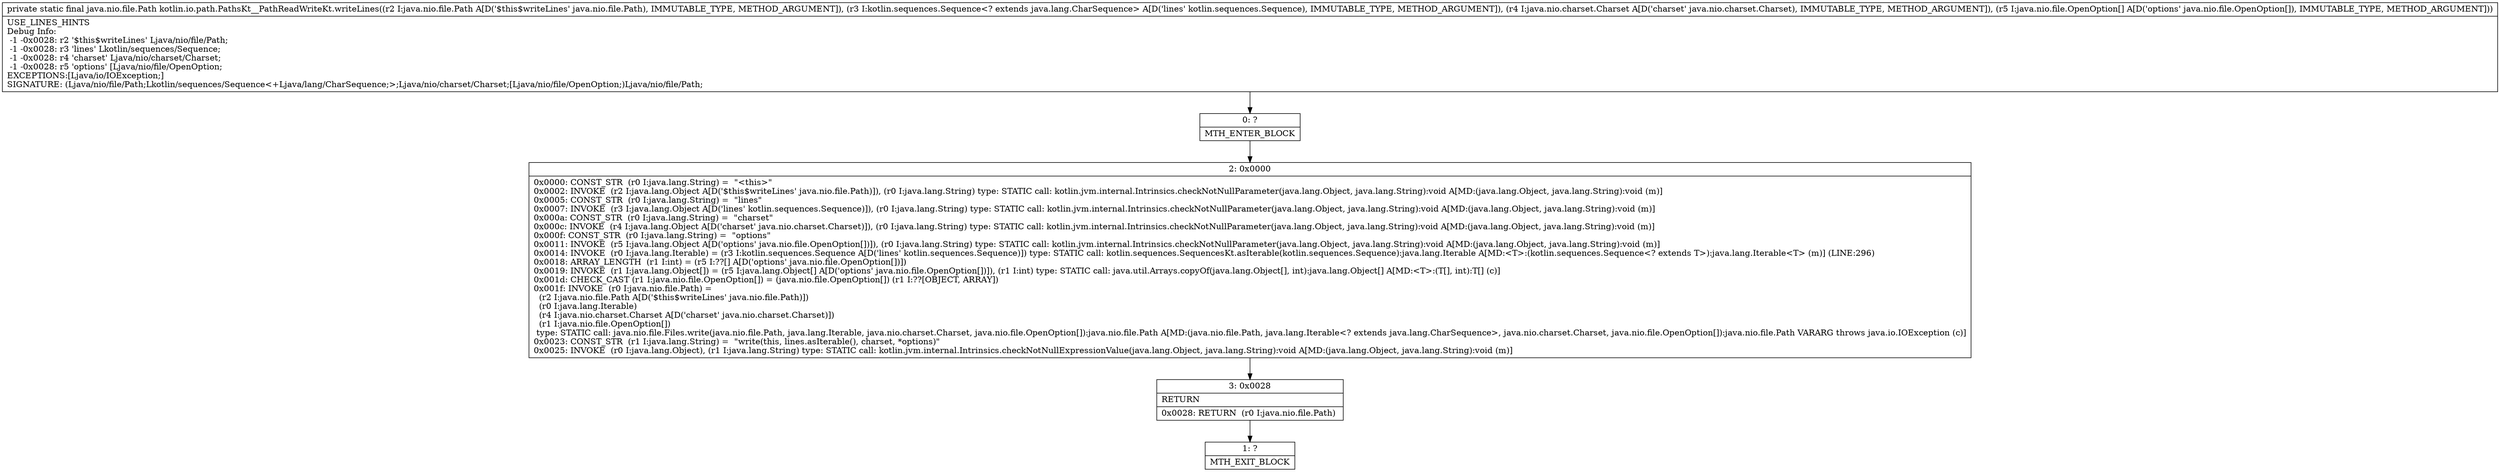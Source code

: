 digraph "CFG forkotlin.io.path.PathsKt__PathReadWriteKt.writeLines(Ljava\/nio\/file\/Path;Lkotlin\/sequences\/Sequence;Ljava\/nio\/charset\/Charset;[Ljava\/nio\/file\/OpenOption;)Ljava\/nio\/file\/Path;" {
Node_0 [shape=record,label="{0\:\ ?|MTH_ENTER_BLOCK\l}"];
Node_2 [shape=record,label="{2\:\ 0x0000|0x0000: CONST_STR  (r0 I:java.lang.String) =  \"\<this\>\" \l0x0002: INVOKE  (r2 I:java.lang.Object A[D('$this$writeLines' java.nio.file.Path)]), (r0 I:java.lang.String) type: STATIC call: kotlin.jvm.internal.Intrinsics.checkNotNullParameter(java.lang.Object, java.lang.String):void A[MD:(java.lang.Object, java.lang.String):void (m)]\l0x0005: CONST_STR  (r0 I:java.lang.String) =  \"lines\" \l0x0007: INVOKE  (r3 I:java.lang.Object A[D('lines' kotlin.sequences.Sequence)]), (r0 I:java.lang.String) type: STATIC call: kotlin.jvm.internal.Intrinsics.checkNotNullParameter(java.lang.Object, java.lang.String):void A[MD:(java.lang.Object, java.lang.String):void (m)]\l0x000a: CONST_STR  (r0 I:java.lang.String) =  \"charset\" \l0x000c: INVOKE  (r4 I:java.lang.Object A[D('charset' java.nio.charset.Charset)]), (r0 I:java.lang.String) type: STATIC call: kotlin.jvm.internal.Intrinsics.checkNotNullParameter(java.lang.Object, java.lang.String):void A[MD:(java.lang.Object, java.lang.String):void (m)]\l0x000f: CONST_STR  (r0 I:java.lang.String) =  \"options\" \l0x0011: INVOKE  (r5 I:java.lang.Object A[D('options' java.nio.file.OpenOption[])]), (r0 I:java.lang.String) type: STATIC call: kotlin.jvm.internal.Intrinsics.checkNotNullParameter(java.lang.Object, java.lang.String):void A[MD:(java.lang.Object, java.lang.String):void (m)]\l0x0014: INVOKE  (r0 I:java.lang.Iterable) = (r3 I:kotlin.sequences.Sequence A[D('lines' kotlin.sequences.Sequence)]) type: STATIC call: kotlin.sequences.SequencesKt.asIterable(kotlin.sequences.Sequence):java.lang.Iterable A[MD:\<T\>:(kotlin.sequences.Sequence\<? extends T\>):java.lang.Iterable\<T\> (m)] (LINE:296)\l0x0018: ARRAY_LENGTH  (r1 I:int) = (r5 I:??[] A[D('options' java.nio.file.OpenOption[])]) \l0x0019: INVOKE  (r1 I:java.lang.Object[]) = (r5 I:java.lang.Object[] A[D('options' java.nio.file.OpenOption[])]), (r1 I:int) type: STATIC call: java.util.Arrays.copyOf(java.lang.Object[], int):java.lang.Object[] A[MD:\<T\>:(T[], int):T[] (c)]\l0x001d: CHECK_CAST (r1 I:java.nio.file.OpenOption[]) = (java.nio.file.OpenOption[]) (r1 I:??[OBJECT, ARRAY]) \l0x001f: INVOKE  (r0 I:java.nio.file.Path) = \l  (r2 I:java.nio.file.Path A[D('$this$writeLines' java.nio.file.Path)])\l  (r0 I:java.lang.Iterable)\l  (r4 I:java.nio.charset.Charset A[D('charset' java.nio.charset.Charset)])\l  (r1 I:java.nio.file.OpenOption[])\l type: STATIC call: java.nio.file.Files.write(java.nio.file.Path, java.lang.Iterable, java.nio.charset.Charset, java.nio.file.OpenOption[]):java.nio.file.Path A[MD:(java.nio.file.Path, java.lang.Iterable\<? extends java.lang.CharSequence\>, java.nio.charset.Charset, java.nio.file.OpenOption[]):java.nio.file.Path VARARG throws java.io.IOException (c)]\l0x0023: CONST_STR  (r1 I:java.lang.String) =  \"write(this, lines.asIterable(), charset, *options)\" \l0x0025: INVOKE  (r0 I:java.lang.Object), (r1 I:java.lang.String) type: STATIC call: kotlin.jvm.internal.Intrinsics.checkNotNullExpressionValue(java.lang.Object, java.lang.String):void A[MD:(java.lang.Object, java.lang.String):void (m)]\l}"];
Node_3 [shape=record,label="{3\:\ 0x0028|RETURN\l|0x0028: RETURN  (r0 I:java.nio.file.Path) \l}"];
Node_1 [shape=record,label="{1\:\ ?|MTH_EXIT_BLOCK\l}"];
MethodNode[shape=record,label="{private static final java.nio.file.Path kotlin.io.path.PathsKt__PathReadWriteKt.writeLines((r2 I:java.nio.file.Path A[D('$this$writeLines' java.nio.file.Path), IMMUTABLE_TYPE, METHOD_ARGUMENT]), (r3 I:kotlin.sequences.Sequence\<? extends java.lang.CharSequence\> A[D('lines' kotlin.sequences.Sequence), IMMUTABLE_TYPE, METHOD_ARGUMENT]), (r4 I:java.nio.charset.Charset A[D('charset' java.nio.charset.Charset), IMMUTABLE_TYPE, METHOD_ARGUMENT]), (r5 I:java.nio.file.OpenOption[] A[D('options' java.nio.file.OpenOption[]), IMMUTABLE_TYPE, METHOD_ARGUMENT]))  | USE_LINES_HINTS\lDebug Info:\l  \-1 \-0x0028: r2 '$this$writeLines' Ljava\/nio\/file\/Path;\l  \-1 \-0x0028: r3 'lines' Lkotlin\/sequences\/Sequence;\l  \-1 \-0x0028: r4 'charset' Ljava\/nio\/charset\/Charset;\l  \-1 \-0x0028: r5 'options' [Ljava\/nio\/file\/OpenOption;\lEXCEPTIONS:[Ljava\/io\/IOException;]\lSIGNATURE: (Ljava\/nio\/file\/Path;Lkotlin\/sequences\/Sequence\<+Ljava\/lang\/CharSequence;\>;Ljava\/nio\/charset\/Charset;[Ljava\/nio\/file\/OpenOption;)Ljava\/nio\/file\/Path;\l}"];
MethodNode -> Node_0;Node_0 -> Node_2;
Node_2 -> Node_3;
Node_3 -> Node_1;
}

